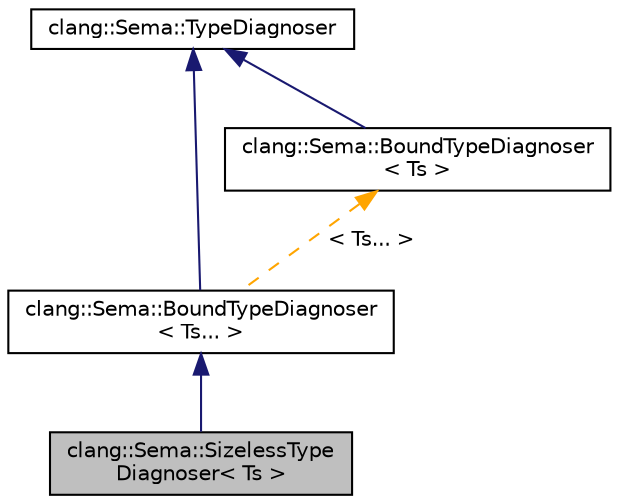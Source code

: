 digraph "clang::Sema::SizelessTypeDiagnoser&lt; Ts &gt;"
{
 // LATEX_PDF_SIZE
  bgcolor="transparent";
  edge [fontname="Helvetica",fontsize="10",labelfontname="Helvetica",labelfontsize="10"];
  node [fontname="Helvetica",fontsize="10",shape=record];
  Node1 [label="clang::Sema::SizelessType\lDiagnoser\< Ts \>",height=0.2,width=0.4,color="black", fillcolor="grey75", style="filled", fontcolor="black",tooltip="A derivative of BoundTypeDiagnoser for which the diagnostic's type parameter is preceded by a 0/1 enu..."];
  Node2 -> Node1 [dir="back",color="midnightblue",fontsize="10",style="solid",fontname="Helvetica"];
  Node2 [label="clang::Sema::BoundTypeDiagnoser\l\< Ts... \>",height=0.2,width=0.4,color="black",URL="$classclang_1_1Sema_1_1BoundTypeDiagnoser.html",tooltip=" "];
  Node3 -> Node2 [dir="back",color="midnightblue",fontsize="10",style="solid",fontname="Helvetica"];
  Node3 [label="clang::Sema::TypeDiagnoser",height=0.2,width=0.4,color="black",URL="$structclang_1_1Sema_1_1TypeDiagnoser.html",tooltip="Abstract class used to diagnose incomplete types."];
  Node4 -> Node2 [dir="back",color="orange",fontsize="10",style="dashed",label=" \< Ts... \>" ,fontname="Helvetica"];
  Node4 [label="clang::Sema::BoundTypeDiagnoser\l\< Ts \>",height=0.2,width=0.4,color="black",URL="$classclang_1_1Sema_1_1BoundTypeDiagnoser.html",tooltip=" "];
  Node3 -> Node4 [dir="back",color="midnightblue",fontsize="10",style="solid",fontname="Helvetica"];
}
